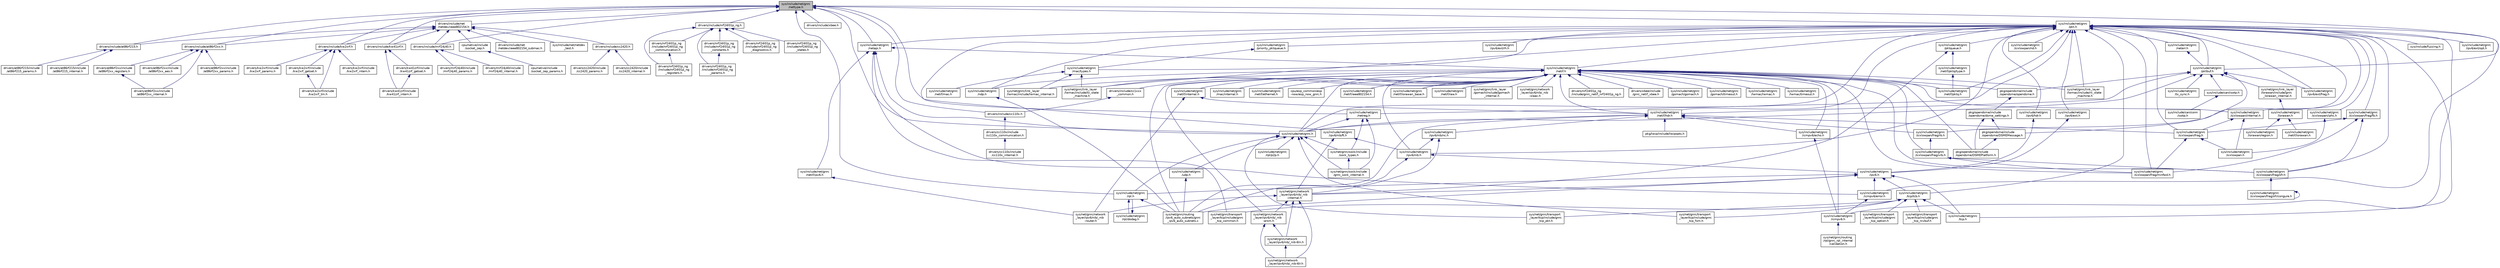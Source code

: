 digraph "sys/include/net/gnrc/nettype.h"
{
 // LATEX_PDF_SIZE
  edge [fontname="Helvetica",fontsize="10",labelfontname="Helvetica",labelfontsize="10"];
  node [fontname="Helvetica",fontsize="10",shape=record];
  Node1 [label="sys/include/net/gnrc\l/nettype.h",height=0.2,width=0.4,color="black", fillcolor="grey75", style="filled", fontcolor="black",tooltip="Protocol type definitions."];
  Node1 -> Node2 [dir="back",color="midnightblue",fontsize="10",style="solid",fontname="Helvetica"];
  Node2 [label="drivers/include/at86rf215.h",height=0.2,width=0.4,color="black", fillcolor="white", style="filled",URL="$at86rf215_8h.html",tooltip="Interface definition for AT86RF215 based drivers."];
  Node2 -> Node3 [dir="back",color="midnightblue",fontsize="10",style="solid",fontname="Helvetica"];
  Node3 [label="drivers/at86rf215/include\l/at86rf215_internal.h",height=0.2,width=0.4,color="black", fillcolor="white", style="filled",URL="$at86rf215__internal_8h.html",tooltip="Low-Level functions for the AT86RF215 driver."];
  Node2 -> Node4 [dir="back",color="midnightblue",fontsize="10",style="solid",fontname="Helvetica"];
  Node4 [label="drivers/at86rf215/include\l/at86rf215_params.h",height=0.2,width=0.4,color="black", fillcolor="white", style="filled",URL="$at86rf215__params_8h.html",tooltip="Default configuration for the AT86RF215 driver."];
  Node1 -> Node5 [dir="back",color="midnightblue",fontsize="10",style="solid",fontname="Helvetica"];
  Node5 [label="drivers/include/at86rf2xx.h",height=0.2,width=0.4,color="black", fillcolor="white", style="filled",URL="$at86rf2xx_8h.html",tooltip="Interface definition for AT86RF2xx based drivers."];
  Node5 -> Node6 [dir="back",color="midnightblue",fontsize="10",style="solid",fontname="Helvetica"];
  Node6 [label="drivers/at86rf2xx/include\l/at86rf2xx_aes.h",height=0.2,width=0.4,color="black", fillcolor="white", style="filled",URL="$at86rf2xx__aes_8h.html",tooltip="The extended feature set of at86rf2xx transceivers comprises a hardware implementation of AES."];
  Node5 -> Node7 [dir="back",color="midnightblue",fontsize="10",style="solid",fontname="Helvetica"];
  Node7 [label="drivers/at86rf2xx/include\l/at86rf2xx_internal.h",height=0.2,width=0.4,color="black", fillcolor="white", style="filled",URL="$at86rf2xx__internal_8h.html",tooltip="Internal interfaces for AT86RF2xx drivers."];
  Node5 -> Node8 [dir="back",color="midnightblue",fontsize="10",style="solid",fontname="Helvetica"];
  Node8 [label="drivers/at86rf2xx/include\l/at86rf2xx_params.h",height=0.2,width=0.4,color="black", fillcolor="white", style="filled",URL="$at86rf2xx__params_8h.html",tooltip="Default configuration for the AT86RF2xx driver."];
  Node5 -> Node9 [dir="back",color="midnightblue",fontsize="10",style="solid",fontname="Helvetica"];
  Node9 [label="drivers/at86rf2xx/include\l/at86rf2xx_registers.h",height=0.2,width=0.4,color="black", fillcolor="white", style="filled",URL="$at86rf2xx__registers_8h.html",tooltip="Register and command definitions for AT86RF2xx devices."];
  Node9 -> Node7 [dir="back",color="midnightblue",fontsize="10",style="solid",fontname="Helvetica"];
  Node1 -> Node10 [dir="back",color="midnightblue",fontsize="10",style="solid",fontname="Helvetica"];
  Node10 [label="drivers/include/cc110x.h",height=0.2,width=0.4,color="black", fillcolor="white", style="filled",URL="$cc110x_8h.html",tooltip="Interface definition for the CC1100/CC1101 driver."];
  Node10 -> Node11 [dir="back",color="midnightblue",fontsize="10",style="solid",fontname="Helvetica"];
  Node11 [label="drivers/cc110x/include\l/cc110x_communication.h",height=0.2,width=0.4,color="black", fillcolor="white", style="filled",URL="$cc110x__communication_8h.html",tooltip="Functions to communicate with the CC1100/CC1101 transceiver."];
  Node11 -> Node12 [dir="back",color="midnightblue",fontsize="10",style="solid",fontname="Helvetica"];
  Node12 [label="drivers/cc110x/include\l/cc110x_internal.h",height=0.2,width=0.4,color="black", fillcolor="white", style="filled",URL="$cc110x__internal_8h.html",tooltip="Internal functions of the CC110x transceiver driver."];
  Node1 -> Node13 [dir="back",color="midnightblue",fontsize="10",style="solid",fontname="Helvetica"];
  Node13 [label="drivers/include/kw2xrf.h",height=0.2,width=0.4,color="black", fillcolor="white", style="filled",URL="$kw2xrf_8h.html",tooltip="Interface definition for the kw2xrf driver."];
  Node13 -> Node14 [dir="back",color="midnightblue",fontsize="10",style="solid",fontname="Helvetica"];
  Node14 [label="drivers/kw2xrf/include\l/kw2xrf_getset.h",height=0.2,width=0.4,color="black", fillcolor="white", style="filled",URL="$kw2xrf__getset_8h.html",tooltip="get/set interfaces for kw2xrf driver"];
  Node14 -> Node15 [dir="back",color="midnightblue",fontsize="10",style="solid",fontname="Helvetica"];
  Node15 [label="drivers/kw2xrf/include\l/kw2xrf_tm.h",height=0.2,width=0.4,color="black", fillcolor="white", style="filled",URL="$kw2xrf__tm_8h.html",tooltip="Testing interfaces for kw2xrf driver."];
  Node13 -> Node16 [dir="back",color="midnightblue",fontsize="10",style="solid",fontname="Helvetica"];
  Node16 [label="drivers/kw2xrf/include\l/kw2xrf_intern.h",height=0.2,width=0.4,color="black", fillcolor="white", style="filled",URL="$kw2xrf__intern_8h.html",tooltip="Internal function interfaces for kw2xrf driver."];
  Node13 -> Node17 [dir="back",color="midnightblue",fontsize="10",style="solid",fontname="Helvetica"];
  Node17 [label="drivers/kw2xrf/include\l/kw2xrf_params.h",height=0.2,width=0.4,color="black", fillcolor="white", style="filled",URL="$kw2xrf__params_8h.html",tooltip="Default configuration for the KW2XRF driver."];
  Node13 -> Node15 [dir="back",color="midnightblue",fontsize="10",style="solid",fontname="Helvetica"];
  Node1 -> Node18 [dir="back",color="midnightblue",fontsize="10",style="solid",fontname="Helvetica"];
  Node18 [label="drivers/include/kw41zrf.h",height=0.2,width=0.4,color="black", fillcolor="white", style="filled",URL="$kw41zrf_8h.html",tooltip="Interface definition for the kw41zrf driver."];
  Node18 -> Node19 [dir="back",color="midnightblue",fontsize="10",style="solid",fontname="Helvetica"];
  Node19 [label="drivers/kw41zrf/include\l/kw41zrf_getset.h",height=0.2,width=0.4,color="black", fillcolor="white", style="filled",URL="$kw41zrf__getset_8h.html",tooltip="get/set interfaces for kw41zrf driver"];
  Node19 -> Node20 [dir="back",color="midnightblue",fontsize="10",style="solid",fontname="Helvetica"];
  Node20 [label="drivers/kw41zrf/include\l/kw41zrf_intern.h",height=0.2,width=0.4,color="black", fillcolor="white", style="filled",URL="$kw41zrf__intern_8h.html",tooltip="Internal function interfaces for kw41zrf driver."];
  Node18 -> Node20 [dir="back",color="midnightblue",fontsize="10",style="solid",fontname="Helvetica"];
  Node1 -> Node21 [dir="back",color="midnightblue",fontsize="10",style="solid",fontname="Helvetica"];
  Node21 [label="drivers/include/mrf24j40.h",height=0.2,width=0.4,color="black", fillcolor="white", style="filled",URL="$mrf24j40_8h.html",tooltip="Interface definition for MRF24J40 based drivers ."];
  Node21 -> Node22 [dir="back",color="midnightblue",fontsize="10",style="solid",fontname="Helvetica"];
  Node22 [label="drivers/mrf24j40/include\l/mrf24j40_internal.h",height=0.2,width=0.4,color="black", fillcolor="white", style="filled",URL="$mrf24j40__internal_8h.html",tooltip="Internal interfaces for MRF24J40 drivers."];
  Node21 -> Node23 [dir="back",color="midnightblue",fontsize="10",style="solid",fontname="Helvetica"];
  Node23 [label="drivers/mrf24j40/include\l/mrf24j40_params.h",height=0.2,width=0.4,color="black", fillcolor="white", style="filled",URL="$mrf24j40__params_8h.html",tooltip="Default configuration for the MRF24J40 driver."];
  Node1 -> Node24 [dir="back",color="midnightblue",fontsize="10",style="solid",fontname="Helvetica"];
  Node24 [label="drivers/include/net\l/netdev/ieee802154.h",height=0.2,width=0.4,color="black", fillcolor="white", style="filled",URL="$drivers_2include_2net_2netdev_2ieee802154_8h.html",tooltip="Definitions for netdev common IEEE 802.15.4 code."];
  Node24 -> Node25 [dir="back",color="midnightblue",fontsize="10",style="solid",fontname="Helvetica"];
  Node25 [label="cpu/native/include\l/socket_zep.h",height=0.2,width=0.4,color="black", fillcolor="white", style="filled",URL="$socket__zep_8h.html",tooltip="Socket ZEP definitions."];
  Node25 -> Node26 [dir="back",color="midnightblue",fontsize="10",style="solid",fontname="Helvetica"];
  Node26 [label="cpu/native/include\l/socket_zep_params.h",height=0.2,width=0.4,color="black", fillcolor="white", style="filled",URL="$socket__zep__params_8h.html",tooltip="Configuration parameters for the Socket-based ZEP driver."];
  Node24 -> Node2 [dir="back",color="midnightblue",fontsize="10",style="solid",fontname="Helvetica"];
  Node24 -> Node5 [dir="back",color="midnightblue",fontsize="10",style="solid",fontname="Helvetica"];
  Node24 -> Node27 [dir="back",color="midnightblue",fontsize="10",style="solid",fontname="Helvetica"];
  Node27 [label="drivers/include/cc2420.h",height=0.2,width=0.4,color="black", fillcolor="white", style="filled",URL="$cc2420_8h.html",tooltip="Interface definition for the CC2420 driver."];
  Node27 -> Node28 [dir="back",color="midnightblue",fontsize="10",style="solid",fontname="Helvetica"];
  Node28 [label="drivers/cc2420/include\l/cc2420_internal.h",height=0.2,width=0.4,color="black", fillcolor="white", style="filled",URL="$cc2420__internal_8h.html",tooltip="Definitions and settings for the cc2420."];
  Node27 -> Node29 [dir="back",color="midnightblue",fontsize="10",style="solid",fontname="Helvetica"];
  Node29 [label="drivers/cc2420/include\l/cc2420_params.h",height=0.2,width=0.4,color="black", fillcolor="white", style="filled",URL="$cc2420__params_8h.html",tooltip="Default configuration for the CC2420 driver."];
  Node24 -> Node13 [dir="back",color="midnightblue",fontsize="10",style="solid",fontname="Helvetica"];
  Node24 -> Node18 [dir="back",color="midnightblue",fontsize="10",style="solid",fontname="Helvetica"];
  Node24 -> Node21 [dir="back",color="midnightblue",fontsize="10",style="solid",fontname="Helvetica"];
  Node24 -> Node30 [dir="back",color="midnightblue",fontsize="10",style="solid",fontname="Helvetica"];
  Node30 [label="drivers/include/net\l/netdev/ieee802154_submac.h",height=0.2,width=0.4,color="black", fillcolor="white", style="filled",URL="$ieee802154__submac_8h_source.html",tooltip=" "];
  Node24 -> Node31 [dir="back",color="midnightblue",fontsize="10",style="solid",fontname="Helvetica"];
  Node31 [label="sys/include/net/netdev\l_test.h",height=0.2,width=0.4,color="black", fillcolor="white", style="filled",URL="$netdev__test_8h.html",tooltip="netdev dummy test driver definitions"];
  Node1 -> Node32 [dir="back",color="midnightblue",fontsize="10",style="solid",fontname="Helvetica"];
  Node32 [label="drivers/include/nrf24l01p_ng.h",height=0.2,width=0.4,color="black", fillcolor="white", style="filled",URL="$nrf24l01p__ng_8h.html",tooltip="Public interface for NRF24L01+ (NG) devices."];
  Node32 -> Node33 [dir="back",color="midnightblue",fontsize="10",style="solid",fontname="Helvetica"];
  Node33 [label="drivers/nrf24l01p_ng\l/include/nrf24l01p_ng\l_communication.h",height=0.2,width=0.4,color="black", fillcolor="white", style="filled",URL="$nrf24l01p__ng__communication_8h.html",tooltip="Functions to communicate with the NRF24L01+ (NG) transceiver via SPI."];
  Node33 -> Node34 [dir="back",color="midnightblue",fontsize="10",style="solid",fontname="Helvetica"];
  Node34 [label="drivers/nrf24l01p_ng\l/include/nrf24l01p_ng\l_registers.h",height=0.2,width=0.4,color="black", fillcolor="white", style="filled",URL="$nrf24l01p__ng__registers_8h.html",tooltip="Register map of NRF24L01+ (NG) devices."];
  Node32 -> Node35 [dir="back",color="midnightblue",fontsize="10",style="solid",fontname="Helvetica"];
  Node35 [label="drivers/nrf24l01p_ng\l/include/nrf24l01p_ng\l_constants.h",height=0.2,width=0.4,color="black", fillcolor="white", style="filled",URL="$nrf24l01p__ng__constants_8h.html",tooltip="Constants from the datasheet of the NRF24L01+ (NG) transceiver."];
  Node35 -> Node36 [dir="back",color="midnightblue",fontsize="10",style="solid",fontname="Helvetica"];
  Node36 [label="drivers/nrf24l01p_ng\l/include/nrf24l01p_ng\l_params.h",height=0.2,width=0.4,color="black", fillcolor="white", style="filled",URL="$nrf24l01p__ng__params_8h.html",tooltip="Board specific configuration for all NRF24L01+ (NG) devices."];
  Node32 -> Node37 [dir="back",color="midnightblue",fontsize="10",style="solid",fontname="Helvetica"];
  Node37 [label="drivers/nrf24l01p_ng\l/include/nrf24l01p_ng\l_diagnostics.h",height=0.2,width=0.4,color="black", fillcolor="white", style="filled",URL="$nrf24l01p__ng__diagnostics_8h.html",tooltip="Functions to print NRF24L01+ (NG) debug information."];
  Node32 -> Node36 [dir="back",color="midnightblue",fontsize="10",style="solid",fontname="Helvetica"];
  Node32 -> Node34 [dir="back",color="midnightblue",fontsize="10",style="solid",fontname="Helvetica"];
  Node32 -> Node38 [dir="back",color="midnightblue",fontsize="10",style="solid",fontname="Helvetica"];
  Node38 [label="drivers/nrf24l01p_ng\l/include/nrf24l01p_ng\l_states.h",height=0.2,width=0.4,color="black", fillcolor="white", style="filled",URL="$nrf24l01p__ng__states_8h.html",tooltip="Operation states of NRF24L01+ (NG) devices."];
  Node1 -> Node39 [dir="back",color="midnightblue",fontsize="10",style="solid",fontname="Helvetica"];
  Node39 [label="drivers/include/xbee.h",height=0.2,width=0.4,color="black", fillcolor="white", style="filled",URL="$xbee_8h.html",tooltip="High-level driver for the XBee S1 802.15.4 modem."];
  Node1 -> Node40 [dir="back",color="midnightblue",fontsize="10",style="solid",fontname="Helvetica"];
  Node40 [label="sys/include/net/gnrc\l/netapi.h",height=0.2,width=0.4,color="black", fillcolor="white", style="filled",URL="$netapi_8h.html",tooltip="Generic interface to communicate with GNRC modules."];
  Node40 -> Node41 [dir="back",color="midnightblue",fontsize="10",style="solid",fontname="Helvetica"];
  Node41 [label="sys/include/net/gnrc\l/icmpv6/error.h",height=0.2,width=0.4,color="black", fillcolor="white", style="filled",URL="$net_2gnrc_2icmpv6_2error_8h.html",tooltip="ICMPv6 error message definitions."];
  Node41 -> Node42 [dir="back",color="midnightblue",fontsize="10",style="solid",fontname="Helvetica"];
  Node42 [label="sys/include/net/gnrc\l/icmpv6.h",height=0.2,width=0.4,color="black", fillcolor="white", style="filled",URL="$gnrc_2icmpv6_8h.html",tooltip="Definitions for GNRC's ICMPv6 implementation."];
  Node42 -> Node43 [dir="back",color="midnightblue",fontsize="10",style="solid",fontname="Helvetica"];
  Node43 [label="sys/net/gnrc/routing\l/rpl/gnrc_rpl_internal\l/validation.h",height=0.2,width=0.4,color="black", fillcolor="white", style="filled",URL="$validation_8h.html",tooltip="RPL control message validation functions."];
  Node40 -> Node44 [dir="back",color="midnightblue",fontsize="10",style="solid",fontname="Helvetica"];
  Node44 [label="sys/include/net/gnrc\l/netif/ipv6.h",height=0.2,width=0.4,color="black", fillcolor="white", style="filled",URL="$gnrc_2netif_2ipv6_8h.html",tooltip="IPv6 definitions for Network interface API."];
  Node44 -> Node45 [dir="back",color="midnightblue",fontsize="10",style="solid",fontname="Helvetica"];
  Node45 [label="sys/net/gnrc/network\l_layer/ipv6/nib/_nib\l-router.h",height=0.2,width=0.4,color="black", fillcolor="white", style="filled",URL="$__nib-router_8h_source.html",tooltip=" "];
  Node40 -> Node46 [dir="back",color="midnightblue",fontsize="10",style="solid",fontname="Helvetica"];
  Node46 [label="sys/include/net/gnrc\l/netif.h",height=0.2,width=0.4,color="black", fillcolor="white", style="filled",URL="$gnrc_2netif_8h.html",tooltip="Definition for GNRC's network interfaces."];
  Node46 -> Node47 [dir="back",color="midnightblue",fontsize="10",style="solid",fontname="Helvetica"];
  Node47 [label="cpu/esp_common/esp\l-now/esp_now_gnrc.h",height=0.2,width=0.4,color="black", fillcolor="white", style="filled",URL="$esp__now__gnrc_8h.html",tooltip="ESP-NOW adaption for Network interface API."];
  Node46 -> Node48 [dir="back",color="midnightblue",fontsize="10",style="solid",fontname="Helvetica"];
  Node48 [label="drivers/include/cc1xxx\l_common.h",height=0.2,width=0.4,color="black", fillcolor="white", style="filled",URL="$cc1xxx__common_8h.html",tooltip="CC110x/CC1200 adaption for Network interface API."];
  Node48 -> Node10 [dir="back",color="midnightblue",fontsize="10",style="solid",fontname="Helvetica"];
  Node46 -> Node49 [dir="back",color="midnightblue",fontsize="10",style="solid",fontname="Helvetica"];
  Node49 [label="drivers/nrf24l01p_ng\l/include/gnrc_netif_nrf24l01p_ng.h",height=0.2,width=0.4,color="black", fillcolor="white", style="filled",URL="$gnrc__netif__nrf24l01p__ng_8h.html",tooltip="NRF24L01+ (NG) adaptation for Network interface API."];
  Node46 -> Node50 [dir="back",color="midnightblue",fontsize="10",style="solid",fontname="Helvetica"];
  Node50 [label="drivers/xbee/include\l/gnrc_netif_xbee.h",height=0.2,width=0.4,color="black", fillcolor="white", style="filled",URL="$gnrc__netif__xbee_8h.html",tooltip="XBee adaption for Network interface API."];
  Node46 -> Node51 [dir="back",color="midnightblue",fontsize="10",style="solid",fontname="Helvetica"];
  Node51 [label="pkg/opendsme/include\l/opendsme/DSMEPlatform.h",height=0.2,width=0.4,color="black", fillcolor="white", style="filled",URL="$DSMEPlatform_8h.html",tooltip="DSME Platform interface implementation."];
  Node46 -> Node52 [dir="back",color="midnightblue",fontsize="10",style="solid",fontname="Helvetica"];
  Node52 [label="pkg/opendsme/include\l/opendsme/opendsme.h",height=0.2,width=0.4,color="black", fillcolor="white", style="filled",URL="$opendsme_8h_source.html",tooltip=" "];
  Node52 -> Node53 [dir="back",color="midnightblue",fontsize="10",style="solid",fontname="Helvetica"];
  Node53 [label="pkg/opendsme/include\l/opendsme/dsme_settings.h",height=0.2,width=0.4,color="black", fillcolor="white", style="filled",URL="$dsme__settings_8h.html",tooltip=" "];
  Node53 -> Node54 [dir="back",color="midnightblue",fontsize="10",style="solid",fontname="Helvetica"];
  Node54 [label="pkg/opendsme/include\l/opendsme/DSMEMessage.h",height=0.2,width=0.4,color="black", fillcolor="white", style="filled",URL="$DSMEMessage_8h.html",tooltip="DSME Message interface implementation for GNRC."];
  Node54 -> Node51 [dir="back",color="midnightblue",fontsize="10",style="solid",fontname="Helvetica"];
  Node53 -> Node51 [dir="back",color="midnightblue",fontsize="10",style="solid",fontname="Helvetica"];
  Node46 -> Node55 [dir="back",color="midnightblue",fontsize="10",style="solid",fontname="Helvetica"];
  Node55 [label="sys/include/net/gnrc\l/gomach/gomach.h",height=0.2,width=0.4,color="black", fillcolor="white", style="filled",URL="$gomach_8h.html",tooltip="Implementation of GoMacH protocol."];
  Node46 -> Node56 [dir="back",color="midnightblue",fontsize="10",style="solid",fontname="Helvetica"];
  Node56 [label="sys/include/net/gnrc\l/gomach/timeout.h",height=0.2,width=0.4,color="black", fillcolor="white", style="filled",URL="$net_2gnrc_2gomach_2timeout_8h.html",tooltip="Timeout handling of GoMacH."];
  Node46 -> Node57 [dir="back",color="midnightblue",fontsize="10",style="solid",fontname="Helvetica"];
  Node57 [label="sys/include/net/gnrc\l/icmpv6/echo.h",height=0.2,width=0.4,color="black", fillcolor="white", style="filled",URL="$echo_8h.html",tooltip="ICMPv6 echo message definitions."];
  Node57 -> Node42 [dir="back",color="midnightblue",fontsize="10",style="solid",fontname="Helvetica"];
  Node46 -> Node42 [dir="back",color="midnightblue",fontsize="10",style="solid",fontname="Helvetica"];
  Node46 -> Node58 [dir="back",color="midnightblue",fontsize="10",style="solid",fontname="Helvetica"];
  Node58 [label="sys/include/net/gnrc\l/ipv6/nib.h",height=0.2,width=0.4,color="black", fillcolor="white", style="filled",URL="$nib_8h.html",tooltip="NIB definitions."];
  Node58 -> Node59 [dir="back",color="midnightblue",fontsize="10",style="solid",fontname="Helvetica"];
  Node59 [label="sys/include/net/gnrc\l/ipv6.h",height=0.2,width=0.4,color="black", fillcolor="white", style="filled",URL="$gnrc_2ipv6_8h.html",tooltip="Definitions for GNRC's IPv6 implementation."];
  Node59 -> Node41 [dir="back",color="midnightblue",fontsize="10",style="solid",fontname="Helvetica"];
  Node59 -> Node60 [dir="back",color="midnightblue",fontsize="10",style="solid",fontname="Helvetica"];
  Node60 [label="sys/include/net/gnrc\l/rpl.h",height=0.2,width=0.4,color="black", fillcolor="white", style="filled",URL="$rpl_8h.html",tooltip="RPL header."];
  Node60 -> Node61 [dir="back",color="midnightblue",fontsize="10",style="solid",fontname="Helvetica"];
  Node61 [label="sys/include/net/gnrc\l/rpl/dodag.h",height=0.2,width=0.4,color="black", fillcolor="white", style="filled",URL="$dodag_8h.html",tooltip="DODAG-related functions for RPL."];
  Node61 -> Node60 [dir="back",color="midnightblue",fontsize="10",style="solid",fontname="Helvetica"];
  Node60 -> Node62 [dir="back",color="midnightblue",fontsize="10",style="solid",fontname="Helvetica"];
  Node62 [label="sys/net/gnrc/routing\l/ipv6_auto_subnets/gnrc\l_ipv6_auto_subnets.c",height=0.2,width=0.4,color="black", fillcolor="white", style="filled",URL="$gnrc__ipv6__auto__subnets_8c.html",tooltip=" "];
  Node59 -> Node63 [dir="back",color="midnightblue",fontsize="10",style="solid",fontname="Helvetica"];
  Node63 [label="sys/include/net/gnrc\l/tcp/tcb.h",height=0.2,width=0.4,color="black", fillcolor="white", style="filled",URL="$tcb_8h.html",tooltip="GNRC TCP transmission control block (TCB)"];
  Node63 -> Node64 [dir="back",color="midnightblue",fontsize="10",style="solid",fontname="Helvetica"];
  Node64 [label="sys/include/net/gnrc\l/tcp.h",height=0.2,width=0.4,color="black", fillcolor="white", style="filled",URL="$gnrc_2tcp_8h.html",tooltip="GNRC TCP API."];
  Node63 -> Node65 [dir="back",color="midnightblue",fontsize="10",style="solid",fontname="Helvetica"];
  Node65 [label="sys/net/gnrc/transport\l_layer/tcp/include/gnrc\l_tcp_common.h",height=0.2,width=0.4,color="black", fillcolor="white", style="filled",URL="$gnrc__tcp__common_8h.html",tooltip="Internally used defines, macros and variable declarations."];
  Node63 -> Node66 [dir="back",color="midnightblue",fontsize="10",style="solid",fontname="Helvetica"];
  Node66 [label="sys/net/gnrc/transport\l_layer/tcp/include/gnrc\l_tcp_fsm.h",height=0.2,width=0.4,color="black", fillcolor="white", style="filled",URL="$gnrc__tcp__fsm_8h.html",tooltip="TCP finite state machine declarations."];
  Node63 -> Node67 [dir="back",color="midnightblue",fontsize="10",style="solid",fontname="Helvetica"];
  Node67 [label="sys/net/gnrc/transport\l_layer/tcp/include/gnrc\l_tcp_option.h",height=0.2,width=0.4,color="black", fillcolor="white", style="filled",URL="$gnrc__tcp__option_8h.html",tooltip="TCP option handling declarations."];
  Node63 -> Node68 [dir="back",color="midnightblue",fontsize="10",style="solid",fontname="Helvetica"];
  Node68 [label="sys/net/gnrc/transport\l_layer/tcp/include/gnrc\l_tcp_pkt.h",height=0.2,width=0.4,color="black", fillcolor="white", style="filled",URL="$gnrc__tcp__pkt_8h.html",tooltip="TCP packet handling declarations."];
  Node63 -> Node69 [dir="back",color="midnightblue",fontsize="10",style="solid",fontname="Helvetica"];
  Node69 [label="sys/net/gnrc/transport\l_layer/tcp/include/gnrc\l_tcp_rcvbuf.h",height=0.2,width=0.4,color="black", fillcolor="white", style="filled",URL="$gnrc__tcp__rcvbuf_8h.html",tooltip="Functions for allocating and freeing the receive buffer."];
  Node59 -> Node64 [dir="back",color="midnightblue",fontsize="10",style="solid",fontname="Helvetica"];
  Node59 -> Node70 [dir="back",color="midnightblue",fontsize="10",style="solid",fontname="Helvetica"];
  Node70 [label="sys/net/gnrc/network\l_layer/ipv6/nib/_nib\l-internal.h",height=0.2,width=0.4,color="black", fillcolor="white", style="filled",URL="$__nib-internal_8h_source.html",tooltip=" "];
  Node70 -> Node71 [dir="back",color="midnightblue",fontsize="10",style="solid",fontname="Helvetica"];
  Node71 [label="sys/net/gnrc/network\l_layer/ipv6/nib/_nib-6ln.h",height=0.2,width=0.4,color="black", fillcolor="white", style="filled",URL="$__nib-6ln_8h.html",tooltip="Definitions related to 6Lo node (6LN) functionality of the NIB."];
  Node71 -> Node72 [dir="back",color="midnightblue",fontsize="10",style="solid",fontname="Helvetica"];
  Node72 [label="sys/net/gnrc/network\l_layer/ipv6/nib/_nib-6lr.h",height=0.2,width=0.4,color="black", fillcolor="white", style="filled",URL="$__nib-6lr_8h.html",tooltip="Definitions related to 6Lo router (6LR) functionality of the NIB."];
  Node70 -> Node72 [dir="back",color="midnightblue",fontsize="10",style="solid",fontname="Helvetica"];
  Node70 -> Node73 [dir="back",color="midnightblue",fontsize="10",style="solid",fontname="Helvetica"];
  Node73 [label="sys/net/gnrc/network\l_layer/ipv6/nib/_nib\l-arsm.h",height=0.2,width=0.4,color="black", fillcolor="white", style="filled",URL="$__nib-arsm_8h_source.html",tooltip=" "];
  Node73 -> Node71 [dir="back",color="midnightblue",fontsize="10",style="solid",fontname="Helvetica"];
  Node73 -> Node72 [dir="back",color="midnightblue",fontsize="10",style="solid",fontname="Helvetica"];
  Node70 -> Node45 [dir="back",color="midnightblue",fontsize="10",style="solid",fontname="Helvetica"];
  Node59 -> Node62 [dir="back",color="midnightblue",fontsize="10",style="solid",fontname="Helvetica"];
  Node58 -> Node62 [dir="back",color="midnightblue",fontsize="10",style="solid",fontname="Helvetica"];
  Node46 -> Node74 [dir="back",color="midnightblue",fontsize="10",style="solid",fontname="Helvetica"];
  Node74 [label="sys/include/net/gnrc\l/lwmac/lwmac.h",height=0.2,width=0.4,color="black", fillcolor="white", style="filled",URL="$lwmac_8h.html",tooltip="Interface definition for the LWMAC protocol."];
  Node46 -> Node75 [dir="back",color="midnightblue",fontsize="10",style="solid",fontname="Helvetica"];
  Node75 [label="sys/include/net/gnrc\l/lwmac/timeout.h",height=0.2,width=0.4,color="black", fillcolor="white", style="filled",URL="$net_2gnrc_2lwmac_2timeout_8h.html",tooltip="Timeout handling of LWMAC."];
  Node46 -> Node76 [dir="back",color="midnightblue",fontsize="10",style="solid",fontname="Helvetica"];
  Node76 [label="sys/include/net/gnrc\l/mac/internal.h",height=0.2,width=0.4,color="black", fillcolor="white", style="filled",URL="$mac_2internal_8h.html",tooltip="Definitions of internal functions of GNRC_MAC module."];
  Node46 -> Node77 [dir="back",color="midnightblue",fontsize="10",style="solid",fontname="Helvetica"];
  Node77 [label="sys/include/net/gnrc\l/ndp.h",height=0.2,width=0.4,color="black", fillcolor="white", style="filled",URL="$gnrc_2ndp_8h.html",tooltip="GNRC-specific neighbor discovery definitions."];
  Node77 -> Node62 [dir="back",color="midnightblue",fontsize="10",style="solid",fontname="Helvetica"];
  Node46 -> Node78 [dir="back",color="midnightblue",fontsize="10",style="solid",fontname="Helvetica"];
  Node78 [label="sys/include/net/gnrc\l/netif/ethernet.h",height=0.2,width=0.4,color="black", fillcolor="white", style="filled",URL="$gnrc_2netif_2ethernet_8h.html",tooltip="Ethernet adaption for Network interface API."];
  Node46 -> Node79 [dir="back",color="midnightblue",fontsize="10",style="solid",fontname="Helvetica"];
  Node79 [label="sys/include/net/gnrc\l/netif/hdr.h",height=0.2,width=0.4,color="black", fillcolor="white", style="filled",URL="$net_2gnrc_2netif_2hdr_8h.html",tooltip="Generic network interface header."];
  Node79 -> Node80 [dir="back",color="midnightblue",fontsize="10",style="solid",fontname="Helvetica"];
  Node80 [label="pkg/lwip/include/lwipopts.h",height=0.2,width=0.4,color="black", fillcolor="white", style="filled",URL="$lwipopts_8h.html",tooltip="Option definitions."];
  Node79 -> Node57 [dir="back",color="midnightblue",fontsize="10",style="solid",fontname="Helvetica"];
  Node79 -> Node81 [dir="back",color="midnightblue",fontsize="10",style="solid",fontname="Helvetica"];
  Node81 [label="sys/include/net/gnrc\l/ipv6/nib/nc.h",height=0.2,width=0.4,color="black", fillcolor="white", style="filled",URL="$nc_8h.html",tooltip="Neighbor cache definitions."];
  Node81 -> Node58 [dir="back",color="midnightblue",fontsize="10",style="solid",fontname="Helvetica"];
  Node81 -> Node70 [dir="back",color="midnightblue",fontsize="10",style="solid",fontname="Helvetica"];
  Node79 -> Node82 [dir="back",color="midnightblue",fontsize="10",style="solid",fontname="Helvetica"];
  Node82 [label="sys/include/net/gnrc\l/sixlowpan/frag/rb.h",height=0.2,width=0.4,color="black", fillcolor="white", style="filled",URL="$rb_8h.html",tooltip="Reassembly buffer definitions."];
  Node82 -> Node83 [dir="back",color="midnightblue",fontsize="10",style="solid",fontname="Helvetica"];
  Node83 [label="sys/include/net/gnrc\l/sixlowpan/frag/vrb.h",height=0.2,width=0.4,color="black", fillcolor="white", style="filled",URL="$vrb_8h.html",tooltip="Virtual reassembly buffer definitions."];
  Node83 -> Node84 [dir="back",color="midnightblue",fontsize="10",style="solid",fontname="Helvetica"];
  Node84 [label="sys/include/net/gnrc\l/sixlowpan/frag/minfwd.h",height=0.2,width=0.4,color="black", fillcolor="white", style="filled",URL="$minfwd_8h.html",tooltip="Minimal fragment forwarding definitions."];
  Node83 -> Node85 [dir="back",color="midnightblue",fontsize="10",style="solid",fontname="Helvetica"];
  Node85 [label="sys/include/net/gnrc\l/sixlowpan/frag/sfr.h",height=0.2,width=0.4,color="black", fillcolor="white", style="filled",URL="$gnrc_2sixlowpan_2frag_2sfr_8h.html",tooltip="6LoWPAN selective fragment recovery definitions for GNRC"];
  Node85 -> Node86 [dir="back",color="midnightblue",fontsize="10",style="solid",fontname="Helvetica"];
  Node86 [label="sys/include/net/gnrc\l/sixlowpan/frag/sfr/congure.h",height=0.2,width=0.4,color="black", fillcolor="white", style="filled",URL="$net_2gnrc_2sixlowpan_2frag_2sfr_2congure_8h.html",tooltip="Congure definitions for 6LoWPAN selective fragment recovery."];
  Node86 -> Node86 [dir="back",color="midnightblue",fontsize="10",style="solid",fontname="Helvetica"];
  Node79 -> Node87 [dir="back",color="midnightblue",fontsize="10",style="solid",fontname="Helvetica"];
  Node87 [label="sys/include/net/gnrc\l/sixlowpan/frag.h",height=0.2,width=0.4,color="black", fillcolor="white", style="filled",URL="$gnrc_2sixlowpan_2frag_8h.html",tooltip="6LoWPAN Fragmentation definitions"];
  Node87 -> Node84 [dir="back",color="midnightblue",fontsize="10",style="solid",fontname="Helvetica"];
  Node87 -> Node88 [dir="back",color="midnightblue",fontsize="10",style="solid",fontname="Helvetica"];
  Node88 [label="sys/include/net/gnrc\l/sixlowpan.h",height=0.2,width=0.4,color="black", fillcolor="white", style="filled",URL="$gnrc_2sixlowpan_8h.html",tooltip="Definitions for 6LoWPAN."];
  Node79 -> Node89 [dir="back",color="midnightblue",fontsize="10",style="solid",fontname="Helvetica"];
  Node89 [label="sys/include/net/gnrc.h",height=0.2,width=0.4,color="black", fillcolor="white", style="filled",URL="$gnrc_8h.html",tooltip="Includes all essential GNRC network stack base modules."];
  Node89 -> Node90 [dir="back",color="midnightblue",fontsize="10",style="solid",fontname="Helvetica"];
  Node90 [label="sys/include/net/gnrc\l/rpl/p2p.h",height=0.2,width=0.4,color="black", fillcolor="white", style="filled",URL="$p2p_8h.html",tooltip="Definititions for P2P-RPL."];
  Node89 -> Node60 [dir="back",color="midnightblue",fontsize="10",style="solid",fontname="Helvetica"];
  Node89 -> Node91 [dir="back",color="midnightblue",fontsize="10",style="solid",fontname="Helvetica"];
  Node91 [label="sys/include/net/gnrc\l/udp.h",height=0.2,width=0.4,color="black", fillcolor="white", style="filled",URL="$gnrc_2udp_8h.html",tooltip="UDP GNRC definition."];
  Node91 -> Node62 [dir="back",color="midnightblue",fontsize="10",style="solid",fontname="Helvetica"];
  Node89 -> Node92 [dir="back",color="midnightblue",fontsize="10",style="solid",fontname="Helvetica"];
  Node92 [label="sys/net/gnrc/sock/include\l/gnrc_sock_internal.h",height=0.2,width=0.4,color="black", fillcolor="white", style="filled",URL="$gnrc__sock__internal_8h.html",tooltip="Internal GNRC-specific types and function definitions."];
  Node89 -> Node93 [dir="back",color="midnightblue",fontsize="10",style="solid",fontname="Helvetica"];
  Node93 [label="sys/net/gnrc/sock/include\l/sock_types.h",height=0.2,width=0.4,color="black", fillcolor="white", style="filled",URL="$sys_2net_2gnrc_2sock_2include_2sock__types_8h.html",tooltip="GNRC-specific types and function definitions."];
  Node93 -> Node92 [dir="back",color="midnightblue",fontsize="10",style="solid",fontname="Helvetica"];
  Node89 -> Node66 [dir="back",color="midnightblue",fontsize="10",style="solid",fontname="Helvetica"];
  Node89 -> Node68 [dir="back",color="midnightblue",fontsize="10",style="solid",fontname="Helvetica"];
  Node79 -> Node62 [dir="back",color="midnightblue",fontsize="10",style="solid",fontname="Helvetica"];
  Node46 -> Node94 [dir="back",color="midnightblue",fontsize="10",style="solid",fontname="Helvetica"];
  Node94 [label="sys/include/net/gnrc\l/netif/ieee802154.h",height=0.2,width=0.4,color="black", fillcolor="white", style="filled",URL="$sys_2include_2net_2gnrc_2netif_2ieee802154_8h.html",tooltip="IEEE 802.15.4 adaption for Network interface API."];
  Node46 -> Node95 [dir="back",color="midnightblue",fontsize="10",style="solid",fontname="Helvetica"];
  Node95 [label="sys/include/net/gnrc\l/netif/internal.h",height=0.2,width=0.4,color="black", fillcolor="white", style="filled",URL="$netif_2internal_8h_source.html",tooltip=" "];
  Node95 -> Node79 [dir="back",color="midnightblue",fontsize="10",style="solid",fontname="Helvetica"];
  Node95 -> Node45 [dir="back",color="midnightblue",fontsize="10",style="solid",fontname="Helvetica"];
  Node46 -> Node96 [dir="back",color="midnightblue",fontsize="10",style="solid",fontname="Helvetica"];
  Node96 [label="sys/include/net/gnrc\l/netif/lorawan_base.h",height=0.2,width=0.4,color="black", fillcolor="white", style="filled",URL="$lorawan__base_8h.html",tooltip="LoRaWAN base Network interface API header."];
  Node46 -> Node97 [dir="back",color="midnightblue",fontsize="10",style="solid",fontname="Helvetica"];
  Node97 [label="sys/include/net/gnrc\l/netif/pktq.h",height=0.2,width=0.4,color="black", fillcolor="white", style="filled",URL="$pktq_8h.html",tooltip="Send queue for Network interface API definitions"];
  Node46 -> Node98 [dir="back",color="midnightblue",fontsize="10",style="solid",fontname="Helvetica"];
  Node98 [label="sys/include/net/gnrc\l/netif/raw.h",height=0.2,width=0.4,color="black", fillcolor="white", style="filled",URL="$net_2gnrc_2netif_2raw_8h.html",tooltip="Raw (i.e."];
  Node46 -> Node84 [dir="back",color="midnightblue",fontsize="10",style="solid",fontname="Helvetica"];
  Node46 -> Node85 [dir="back",color="midnightblue",fontsize="10",style="solid",fontname="Helvetica"];
  Node46 -> Node83 [dir="back",color="midnightblue",fontsize="10",style="solid",fontname="Helvetica"];
  Node46 -> Node99 [dir="back",color="midnightblue",fontsize="10",style="solid",fontname="Helvetica"];
  Node99 [label="sys/include/net/gnrc\l/sixlowpan/internal.h",height=0.2,width=0.4,color="black", fillcolor="white", style="filled",URL="$sixlowpan_2internal_8h.html",tooltip="6LoWPAN internal functions"];
  Node99 -> Node87 [dir="back",color="midnightblue",fontsize="10",style="solid",fontname="Helvetica"];
  Node99 -> Node88 [dir="back",color="midnightblue",fontsize="10",style="solid",fontname="Helvetica"];
  Node46 -> Node89 [dir="back",color="midnightblue",fontsize="10",style="solid",fontname="Helvetica"];
  Node46 -> Node100 [dir="back",color="midnightblue",fontsize="10",style="solid",fontname="Helvetica"];
  Node100 [label="sys/net/gnrc/link_layer\l/gomach/include/gomach\l_internal.h",height=0.2,width=0.4,color="black", fillcolor="white", style="filled",URL="$gomach__internal_8h.html",tooltip="GoMacH's internal functions."];
  Node46 -> Node101 [dir="back",color="midnightblue",fontsize="10",style="solid",fontname="Helvetica"];
  Node101 [label="sys/net/gnrc/link_layer\l/lwmac/include/lwmac_internal.h",height=0.2,width=0.4,color="black", fillcolor="white", style="filled",URL="$lwmac__internal_8h.html",tooltip="Interface definition for internal functions of LWMAC protocol."];
  Node46 -> Node102 [dir="back",color="midnightblue",fontsize="10",style="solid",fontname="Helvetica"];
  Node102 [label="sys/net/gnrc/link_layer\l/lwmac/include/rx_state\l_machine.h",height=0.2,width=0.4,color="black", fillcolor="white", style="filled",URL="$rx__state__machine_8h.html",tooltip="Implementation of RX state machine."];
  Node46 -> Node103 [dir="back",color="midnightblue",fontsize="10",style="solid",fontname="Helvetica"];
  Node103 [label="sys/net/gnrc/link_layer\l/lwmac/include/tx_state\l_machine.h",height=0.2,width=0.4,color="black", fillcolor="white", style="filled",URL="$tx__state__machine_8h.html",tooltip="Implementation of TX state machine."];
  Node46 -> Node73 [dir="back",color="midnightblue",fontsize="10",style="solid",fontname="Helvetica"];
  Node46 -> Node104 [dir="back",color="midnightblue",fontsize="10",style="solid",fontname="Helvetica"];
  Node104 [label="sys/net/gnrc/network\l_layer/ipv6/nib/_nib\l-slaac.h",height=0.2,width=0.4,color="black", fillcolor="white", style="filled",URL="$__nib-slaac_8h.html",tooltip="Definions related to SLAAC functionality of the NIB."];
  Node46 -> Node62 [dir="back",color="midnightblue",fontsize="10",style="solid",fontname="Helvetica"];
  Node40 -> Node89 [dir="back",color="midnightblue",fontsize="10",style="solid",fontname="Helvetica"];
  Node40 -> Node65 [dir="back",color="midnightblue",fontsize="10",style="solid",fontname="Helvetica"];
  Node1 -> Node105 [dir="back",color="midnightblue",fontsize="10",style="solid",fontname="Helvetica"];
  Node105 [label="sys/include/net/gnrc\l/netreg.h",height=0.2,width=0.4,color="black", fillcolor="white", style="filled",URL="$netreg_8h.html",tooltip="Definitions to register network protocol PIDs to use with GNRC communication interface."];
  Node105 -> Node89 [dir="back",color="midnightblue",fontsize="10",style="solid",fontname="Helvetica"];
  Node105 -> Node92 [dir="back",color="midnightblue",fontsize="10",style="solid",fontname="Helvetica"];
  Node105 -> Node93 [dir="back",color="midnightblue",fontsize="10",style="solid",fontname="Helvetica"];
  Node1 -> Node106 [dir="back",color="midnightblue",fontsize="10",style="solid",fontname="Helvetica"];
  Node106 [label="sys/include/net/gnrc\l/pkt.h",height=0.2,width=0.4,color="black", fillcolor="white", style="filled",URL="$net_2gnrc_2pkt_8h.html",tooltip="General definitions for network packets and their helper functions."];
  Node106 -> Node107 [dir="back",color="midnightblue",fontsize="10",style="solid",fontname="Helvetica"];
  Node107 [label="sys/include/fuzzing.h",height=0.2,width=0.4,color="black", fillcolor="white", style="filled",URL="$fuzzing_8h.html",tooltip=" "];
  Node106 -> Node41 [dir="back",color="midnightblue",fontsize="10",style="solid",fontname="Helvetica"];
  Node106 -> Node42 [dir="back",color="midnightblue",fontsize="10",style="solid",fontname="Helvetica"];
  Node106 -> Node108 [dir="back",color="midnightblue",fontsize="10",style="solid",fontname="Helvetica"];
  Node108 [label="sys/include/net/gnrc\l/ipv6/ext/frag.h",height=0.2,width=0.4,color="black", fillcolor="white", style="filled",URL="$gnrc_2ipv6_2ext_2frag_8h.html",tooltip="GNRC fragmentation extension definitions."];
  Node106 -> Node109 [dir="back",color="midnightblue",fontsize="10",style="solid",fontname="Helvetica"];
  Node109 [label="sys/include/net/gnrc\l/ipv6/ext/opt.h",height=0.2,width=0.4,color="black", fillcolor="white", style="filled",URL="$gnrc_2ipv6_2ext_2opt_8h.html",tooltip="GNRC hop-by-hop and destination option header definitions."];
  Node106 -> Node110 [dir="back",color="midnightblue",fontsize="10",style="solid",fontname="Helvetica"];
  Node110 [label="sys/include/net/gnrc\l/ipv6/ext/rh.h",height=0.2,width=0.4,color="black", fillcolor="white", style="filled",URL="$gnrc_2ipv6_2ext_2rh_8h.html",tooltip="GNRC routing extension header definitions."];
  Node106 -> Node111 [dir="back",color="midnightblue",fontsize="10",style="solid",fontname="Helvetica"];
  Node111 [label="sys/include/net/gnrc\l/ipv6/ext.h",height=0.2,width=0.4,color="black", fillcolor="white", style="filled",URL="$gnrc_2ipv6_2ext_8h.html",tooltip="Definititions for IPv6 extension headers."];
  Node111 -> Node59 [dir="back",color="midnightblue",fontsize="10",style="solid",fontname="Helvetica"];
  Node106 -> Node112 [dir="back",color="midnightblue",fontsize="10",style="solid",fontname="Helvetica"];
  Node112 [label="sys/include/net/gnrc\l/ipv6/hdr.h",height=0.2,width=0.4,color="black", fillcolor="white", style="filled",URL="$net_2gnrc_2ipv6_2hdr_8h.html",tooltip="IPv6 header."];
  Node112 -> Node59 [dir="back",color="midnightblue",fontsize="10",style="solid",fontname="Helvetica"];
  Node106 -> Node113 [dir="back",color="midnightblue",fontsize="10",style="solid",fontname="Helvetica"];
  Node113 [label="sys/include/net/gnrc\l/ipv6/nib/ft.h",height=0.2,width=0.4,color="black", fillcolor="white", style="filled",URL="$ft_8h.html",tooltip="Forwarding table definitions."];
  Node113 -> Node58 [dir="back",color="midnightblue",fontsize="10",style="solid",fontname="Helvetica"];
  Node113 -> Node70 [dir="back",color="midnightblue",fontsize="10",style="solid",fontname="Helvetica"];
  Node106 -> Node58 [dir="back",color="midnightblue",fontsize="10",style="solid",fontname="Helvetica"];
  Node106 -> Node114 [dir="back",color="midnightblue",fontsize="10",style="solid",fontname="Helvetica"];
  Node114 [label="sys/include/net/gnrc\l/mac/types.h",height=0.2,width=0.4,color="black", fillcolor="white", style="filled",URL="$sys_2include_2net_2gnrc_2mac_2types_8h.html",tooltip="Internal data types used by GNRC_MAC."];
  Node114 -> Node115 [dir="back",color="midnightblue",fontsize="10",style="solid",fontname="Helvetica"];
  Node115 [label="sys/include/net/gnrc\l/netif/mac.h",height=0.2,width=0.4,color="black", fillcolor="white", style="filled",URL="$netif_2mac_8h.html",tooltip="Common MAC module definitions for Network interface API"];
  Node114 -> Node101 [dir="back",color="midnightblue",fontsize="10",style="solid",fontname="Helvetica"];
  Node114 -> Node103 [dir="back",color="midnightblue",fontsize="10",style="solid",fontname="Helvetica"];
  Node106 -> Node77 [dir="back",color="midnightblue",fontsize="10",style="solid",fontname="Helvetica"];
  Node106 -> Node40 [dir="back",color="midnightblue",fontsize="10",style="solid",fontname="Helvetica"];
  Node106 -> Node116 [dir="back",color="midnightblue",fontsize="10",style="solid",fontname="Helvetica"];
  Node116 [label="sys/include/net/gnrc\l/neterr.h",height=0.2,width=0.4,color="black", fillcolor="white", style="filled",URL="$neterr_8h.html",tooltip="Error reporting definitions."];
  Node116 -> Node117 [dir="back",color="midnightblue",fontsize="10",style="solid",fontname="Helvetica"];
  Node117 [label="sys/include/net/gnrc\l/pktbuf.h",height=0.2,width=0.4,color="black", fillcolor="white", style="filled",URL="$pktbuf_8h.html",tooltip="Interface definition for the global network buffer."];
  Node117 -> Node54 [dir="back",color="midnightblue",fontsize="10",style="solid",fontname="Helvetica"];
  Node117 -> Node52 [dir="back",color="midnightblue",fontsize="10",style="solid",fontname="Helvetica"];
  Node117 -> Node118 [dir="back",color="midnightblue",fontsize="10",style="solid",fontname="Helvetica"];
  Node118 [label="sys/include/can/isotp.h",height=0.2,width=0.4,color="black", fillcolor="white", style="filled",URL="$isotp_8h.html",tooltip="ISO TP high level interface."];
  Node118 -> Node119 [dir="back",color="midnightblue",fontsize="10",style="solid",fontname="Helvetica"];
  Node119 [label="sys/include/can/conn\l/isotp.h",height=0.2,width=0.4,color="black", fillcolor="white", style="filled",URL="$conn_2isotp_8h.html",tooltip="Definitions of generic CAN interface."];
  Node117 -> Node108 [dir="back",color="midnightblue",fontsize="10",style="solid",fontname="Helvetica"];
  Node117 -> Node79 [dir="back",color="midnightblue",fontsize="10",style="solid",fontname="Helvetica"];
  Node117 -> Node120 [dir="back",color="midnightblue",fontsize="10",style="solid",fontname="Helvetica"];
  Node120 [label="sys/include/net/gnrc\l/tx_sync.h",height=0.2,width=0.4,color="black", fillcolor="white", style="filled",URL="$tx__sync_8h.html",tooltip="Definitions for TX sync."];
  Node117 -> Node89 [dir="back",color="midnightblue",fontsize="10",style="solid",fontname="Helvetica"];
  Node117 -> Node121 [dir="back",color="midnightblue",fontsize="10",style="solid",fontname="Helvetica"];
  Node121 [label="sys/net/gnrc/link_layer\l/lorawan/include/gnrc\l_lorawan_internal.h",height=0.2,width=0.4,color="black", fillcolor="white", style="filled",URL="$gnrc__lorawan__internal_8h.html",tooltip="GNRC LoRaWAN internal header."];
  Node121 -> Node122 [dir="back",color="midnightblue",fontsize="10",style="solid",fontname="Helvetica"];
  Node122 [label="sys/include/net/gnrc\l/lorawan.h",height=0.2,width=0.4,color="black", fillcolor="white", style="filled",URL="$lorawan_8h.html",tooltip="GNRC LoRaWAN API definition."];
  Node122 -> Node123 [dir="back",color="midnightblue",fontsize="10",style="solid",fontname="Helvetica"];
  Node123 [label="sys/include/net/gnrc\l/lorawan/region.h",height=0.2,width=0.4,color="black", fillcolor="white", style="filled",URL="$region_8h.html",tooltip="GNRC LoRaWAN region specific functions."];
  Node122 -> Node124 [dir="back",color="midnightblue",fontsize="10",style="solid",fontname="Helvetica"];
  Node124 [label="sys/include/net/gnrc\l/netif/lorawan.h",height=0.2,width=0.4,color="black", fillcolor="white", style="filled",URL="$netif_2lorawan_8h.html",tooltip="LoRaWAN adaption for Network interface API."];
  Node106 -> Node79 [dir="back",color="midnightblue",fontsize="10",style="solid",fontname="Helvetica"];
  Node106 -> Node97 [dir="back",color="midnightblue",fontsize="10",style="solid",fontname="Helvetica"];
  Node106 -> Node46 [dir="back",color="midnightblue",fontsize="10",style="solid",fontname="Helvetica"];
  Node106 -> Node105 [dir="back",color="midnightblue",fontsize="10",style="solid",fontname="Helvetica"];
  Node106 -> Node117 [dir="back",color="midnightblue",fontsize="10",style="solid",fontname="Helvetica"];
  Node106 -> Node125 [dir="back",color="midnightblue",fontsize="10",style="solid",fontname="Helvetica"];
  Node125 [label="sys/include/net/gnrc\l/pktqueue.h",height=0.2,width=0.4,color="black", fillcolor="white", style="filled",URL="$pktqueue_8h.html",tooltip="Packet queue definitions."];
  Node125 -> Node126 [dir="back",color="midnightblue",fontsize="10",style="solid",fontname="Helvetica"];
  Node126 [label="sys/include/net/gnrc\l/netif/pktq/type.h",height=0.2,width=0.4,color="black", fillcolor="white", style="filled",URL="$type_8h.html",tooltip="Send queue for Network interface API type definitions"];
  Node126 -> Node97 [dir="back",color="midnightblue",fontsize="10",style="solid",fontname="Helvetica"];
  Node125 -> Node70 [dir="back",color="midnightblue",fontsize="10",style="solid",fontname="Helvetica"];
  Node106 -> Node127 [dir="back",color="midnightblue",fontsize="10",style="solid",fontname="Helvetica"];
  Node127 [label="sys/include/net/gnrc\l/priority_pktqueue.h",height=0.2,width=0.4,color="black", fillcolor="white", style="filled",URL="$priority__pktqueue_8h.html",tooltip="gnrc priority packet queue API"];
  Node127 -> Node114 [dir="back",color="midnightblue",fontsize="10",style="solid",fontname="Helvetica"];
  Node106 -> Node128 [dir="back",color="midnightblue",fontsize="10",style="solid",fontname="Helvetica"];
  Node128 [label="sys/include/net/gnrc\l/sixlowpan/frag/fb.h",height=0.2,width=0.4,color="black", fillcolor="white", style="filled",URL="$fb_8h.html",tooltip="Fragmentation buffer definitions."];
  Node128 -> Node84 [dir="back",color="midnightblue",fontsize="10",style="solid",fontname="Helvetica"];
  Node128 -> Node85 [dir="back",color="midnightblue",fontsize="10",style="solid",fontname="Helvetica"];
  Node128 -> Node87 [dir="back",color="midnightblue",fontsize="10",style="solid",fontname="Helvetica"];
  Node106 -> Node84 [dir="back",color="midnightblue",fontsize="10",style="solid",fontname="Helvetica"];
  Node106 -> Node82 [dir="back",color="midnightblue",fontsize="10",style="solid",fontname="Helvetica"];
  Node106 -> Node85 [dir="back",color="midnightblue",fontsize="10",style="solid",fontname="Helvetica"];
  Node106 -> Node87 [dir="back",color="midnightblue",fontsize="10",style="solid",fontname="Helvetica"];
  Node106 -> Node99 [dir="back",color="midnightblue",fontsize="10",style="solid",fontname="Helvetica"];
  Node106 -> Node129 [dir="back",color="midnightblue",fontsize="10",style="solid",fontname="Helvetica"];
  Node129 [label="sys/include/net/gnrc\l/sixlowpan/iphc.h",height=0.2,width=0.4,color="black", fillcolor="white", style="filled",URL="$iphc_8h.html",tooltip="6LoWPAN IPHC definitions"];
  Node129 -> Node88 [dir="back",color="midnightblue",fontsize="10",style="solid",fontname="Helvetica"];
  Node106 -> Node130 [dir="back",color="midnightblue",fontsize="10",style="solid",fontname="Helvetica"];
  Node130 [label="sys/include/net/gnrc\l/sixlowpan/nd.h",height=0.2,width=0.4,color="black", fillcolor="white", style="filled",URL="$gnrc_2sixlowpan_2nd_8h.html",tooltip="General 6LoWPAN ND definitions."];
  Node106 -> Node63 [dir="back",color="midnightblue",fontsize="10",style="solid",fontname="Helvetica"];
  Node106 -> Node64 [dir="back",color="midnightblue",fontsize="10",style="solid",fontname="Helvetica"];
  Node106 -> Node89 [dir="back",color="midnightblue",fontsize="10",style="solid",fontname="Helvetica"];
  Node106 -> Node102 [dir="back",color="midnightblue",fontsize="10",style="solid",fontname="Helvetica"];
  Node106 -> Node103 [dir="back",color="midnightblue",fontsize="10",style="solid",fontname="Helvetica"];
  Node1 -> Node117 [dir="back",color="midnightblue",fontsize="10",style="solid",fontname="Helvetica"];
  Node1 -> Node60 [dir="back",color="midnightblue",fontsize="10",style="solid",fontname="Helvetica"];
  Node1 -> Node89 [dir="back",color="midnightblue",fontsize="10",style="solid",fontname="Helvetica"];
}
